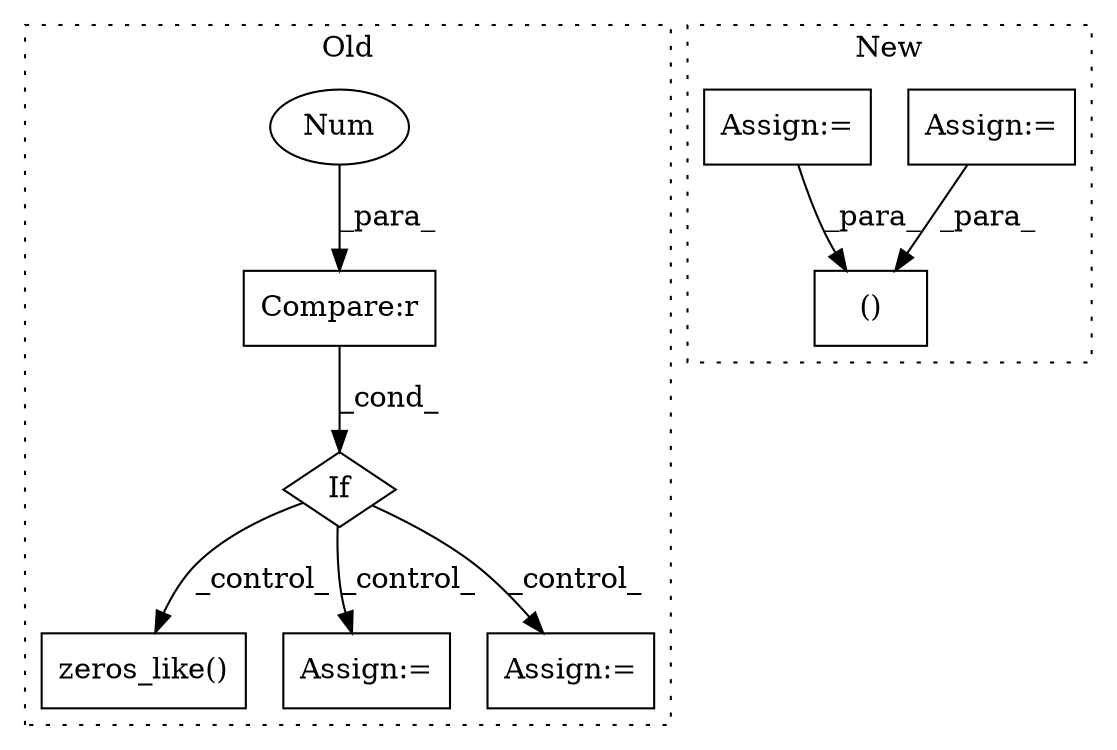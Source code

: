 digraph G {
subgraph cluster0 {
1 [label="zeros_like()" a="75" s="7947,7965" l="17,1" shape="box"];
3 [label="Compare:r" a="40" s="7710" l="16" shape="box"];
4 [label="Num" a="76" s="7725" l="1" shape="ellipse"];
5 [label="If" a="96" s="7707,7726" l="3,14" shape="diamond"];
6 [label="Assign:=" a="68" s="7741" l="3" shape="box"];
8 [label="Assign:=" a="68" s="7873" l="3" shape="box"];
label = "Old";
style="dotted";
}
subgraph cluster1 {
2 [label="()" a="54" s="9560" l="3" shape="box"];
7 [label="Assign:=" a="68" s="9464" l="3" shape="box"];
9 [label="Assign:=" a="68" s="9337" l="3" shape="box"];
label = "New";
style="dotted";
}
3 -> 5 [label="_cond_"];
4 -> 3 [label="_para_"];
5 -> 8 [label="_control_"];
5 -> 6 [label="_control_"];
5 -> 1 [label="_control_"];
7 -> 2 [label="_para_"];
9 -> 2 [label="_para_"];
}